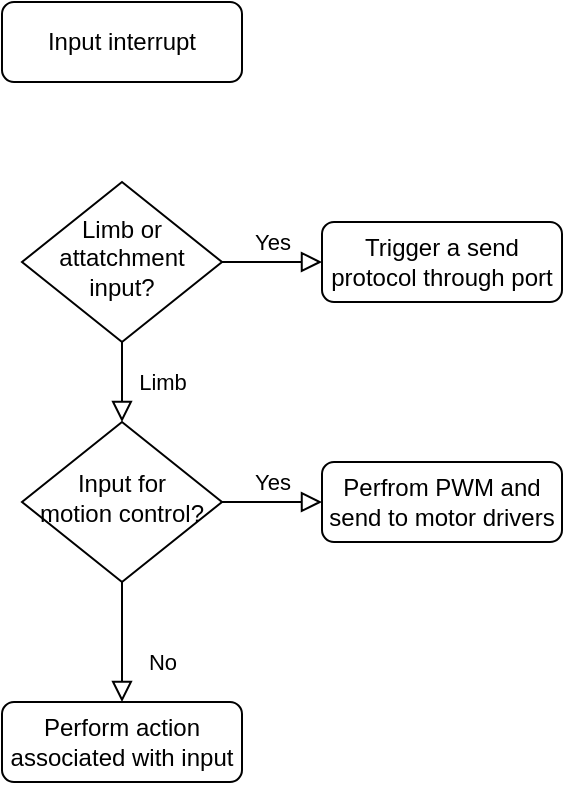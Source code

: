 <mxfile>
    <diagram id="i6ceyqZFLfHUpCxjlUfw" name="Page-1">
        <mxGraphModel dx="393" dy="574" grid="1" gridSize="10" guides="1" tooltips="1" connect="1" arrows="1" fold="1" page="1" pageScale="1" pageWidth="850" pageHeight="1100" math="0" shadow="0">
            <root>
                <mxCell id="0"/>
                <mxCell id="1" parent="0"/>
                <mxCell id="6" value="Input interrupt" style="rounded=1;whiteSpace=wrap;html=1;fontSize=12;glass=0;strokeWidth=1;shadow=0;" vertex="1" parent="1">
                    <mxGeometry x="110" y="60" width="120" height="40" as="geometry"/>
                </mxCell>
                <mxCell id="7" value="Limb" style="rounded=0;html=1;jettySize=auto;orthogonalLoop=1;fontSize=11;endArrow=block;endFill=0;endSize=8;strokeWidth=1;shadow=0;labelBackgroundColor=none;edgeStyle=orthogonalEdgeStyle;" edge="1" parent="1" source="9" target="13">
                    <mxGeometry y="20" relative="1" as="geometry">
                        <mxPoint as="offset"/>
                    </mxGeometry>
                </mxCell>
                <mxCell id="8" value="Yes" style="edgeStyle=orthogonalEdgeStyle;rounded=0;html=1;jettySize=auto;orthogonalLoop=1;fontSize=11;endArrow=block;endFill=0;endSize=8;strokeWidth=1;shadow=0;labelBackgroundColor=none;" edge="1" parent="1" source="9" target="10">
                    <mxGeometry y="10" relative="1" as="geometry">
                        <mxPoint as="offset"/>
                    </mxGeometry>
                </mxCell>
                <mxCell id="9" value="Limb or attatchment input?" style="rhombus;whiteSpace=wrap;html=1;shadow=0;fontFamily=Helvetica;fontSize=12;align=center;strokeWidth=1;spacing=6;spacingTop=-4;" vertex="1" parent="1">
                    <mxGeometry x="120" y="150" width="100" height="80" as="geometry"/>
                </mxCell>
                <mxCell id="10" value="Trigger a send protocol through port" style="rounded=1;whiteSpace=wrap;html=1;fontSize=12;glass=0;strokeWidth=1;shadow=0;" vertex="1" parent="1">
                    <mxGeometry x="270" y="170" width="120" height="40" as="geometry"/>
                </mxCell>
                <mxCell id="11" value="No" style="rounded=0;html=1;jettySize=auto;orthogonalLoop=1;fontSize=11;endArrow=block;endFill=0;endSize=8;strokeWidth=1;shadow=0;labelBackgroundColor=none;edgeStyle=orthogonalEdgeStyle;" edge="1" parent="1" source="13" target="14">
                    <mxGeometry x="0.333" y="20" relative="1" as="geometry">
                        <mxPoint as="offset"/>
                    </mxGeometry>
                </mxCell>
                <mxCell id="12" value="Yes" style="edgeStyle=orthogonalEdgeStyle;rounded=0;html=1;jettySize=auto;orthogonalLoop=1;fontSize=11;endArrow=block;endFill=0;endSize=8;strokeWidth=1;shadow=0;labelBackgroundColor=none;" edge="1" parent="1" source="13" target="15">
                    <mxGeometry y="10" relative="1" as="geometry">
                        <mxPoint as="offset"/>
                    </mxGeometry>
                </mxCell>
                <mxCell id="13" value="Input for &lt;br&gt;motion control?" style="rhombus;whiteSpace=wrap;html=1;shadow=0;fontFamily=Helvetica;fontSize=12;align=center;strokeWidth=1;spacing=6;spacingTop=-4;" vertex="1" parent="1">
                    <mxGeometry x="120" y="270" width="100" height="80" as="geometry"/>
                </mxCell>
                <mxCell id="14" value="Perform action associated with input" style="rounded=1;whiteSpace=wrap;html=1;fontSize=12;glass=0;strokeWidth=1;shadow=0;" vertex="1" parent="1">
                    <mxGeometry x="110" y="410" width="120" height="40" as="geometry"/>
                </mxCell>
                <mxCell id="15" value="Perfrom PWM and send to motor drivers" style="rounded=1;whiteSpace=wrap;html=1;fontSize=12;glass=0;strokeWidth=1;shadow=0;" vertex="1" parent="1">
                    <mxGeometry x="270" y="290" width="120" height="40" as="geometry"/>
                </mxCell>
            </root>
        </mxGraphModel>
    </diagram>
</mxfile>